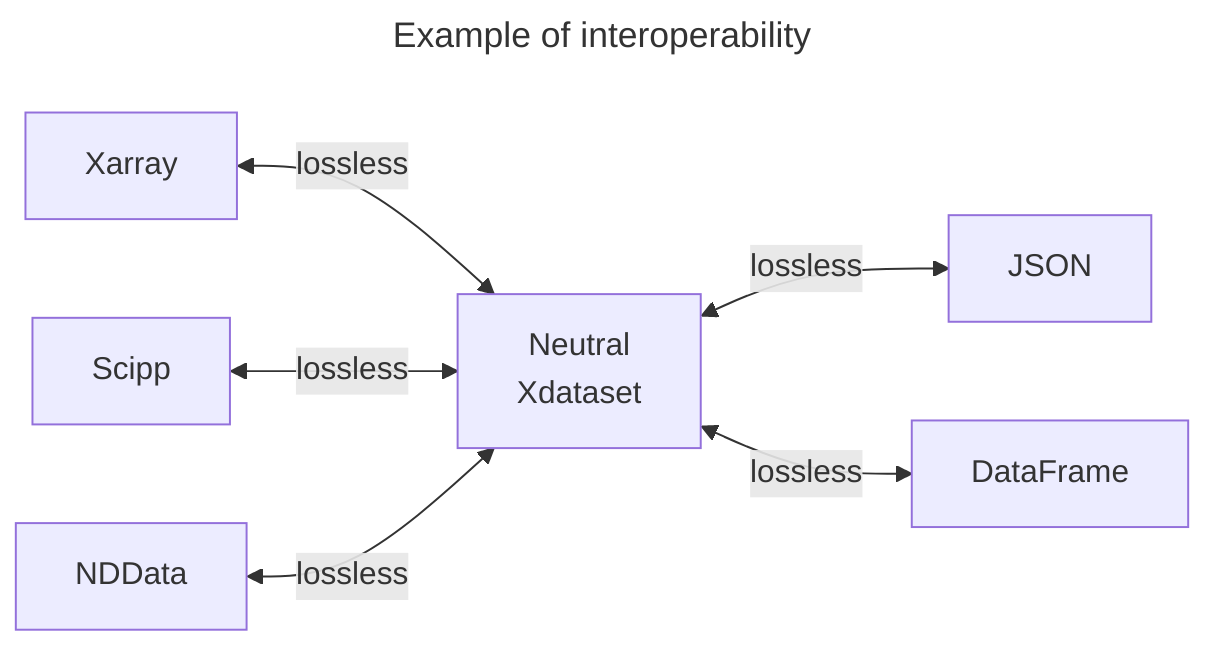 ---
title: Example of interoperability
---
flowchart LR
    A[Xarray] <--lossless--> B[Neutral\nXdataset]
    D[Scipp] <--lossless--> B
    C[NDData] <--lossless--> B
    B <--lossless--> E[JSON]
    B <--lossless--> F[DataFrame]